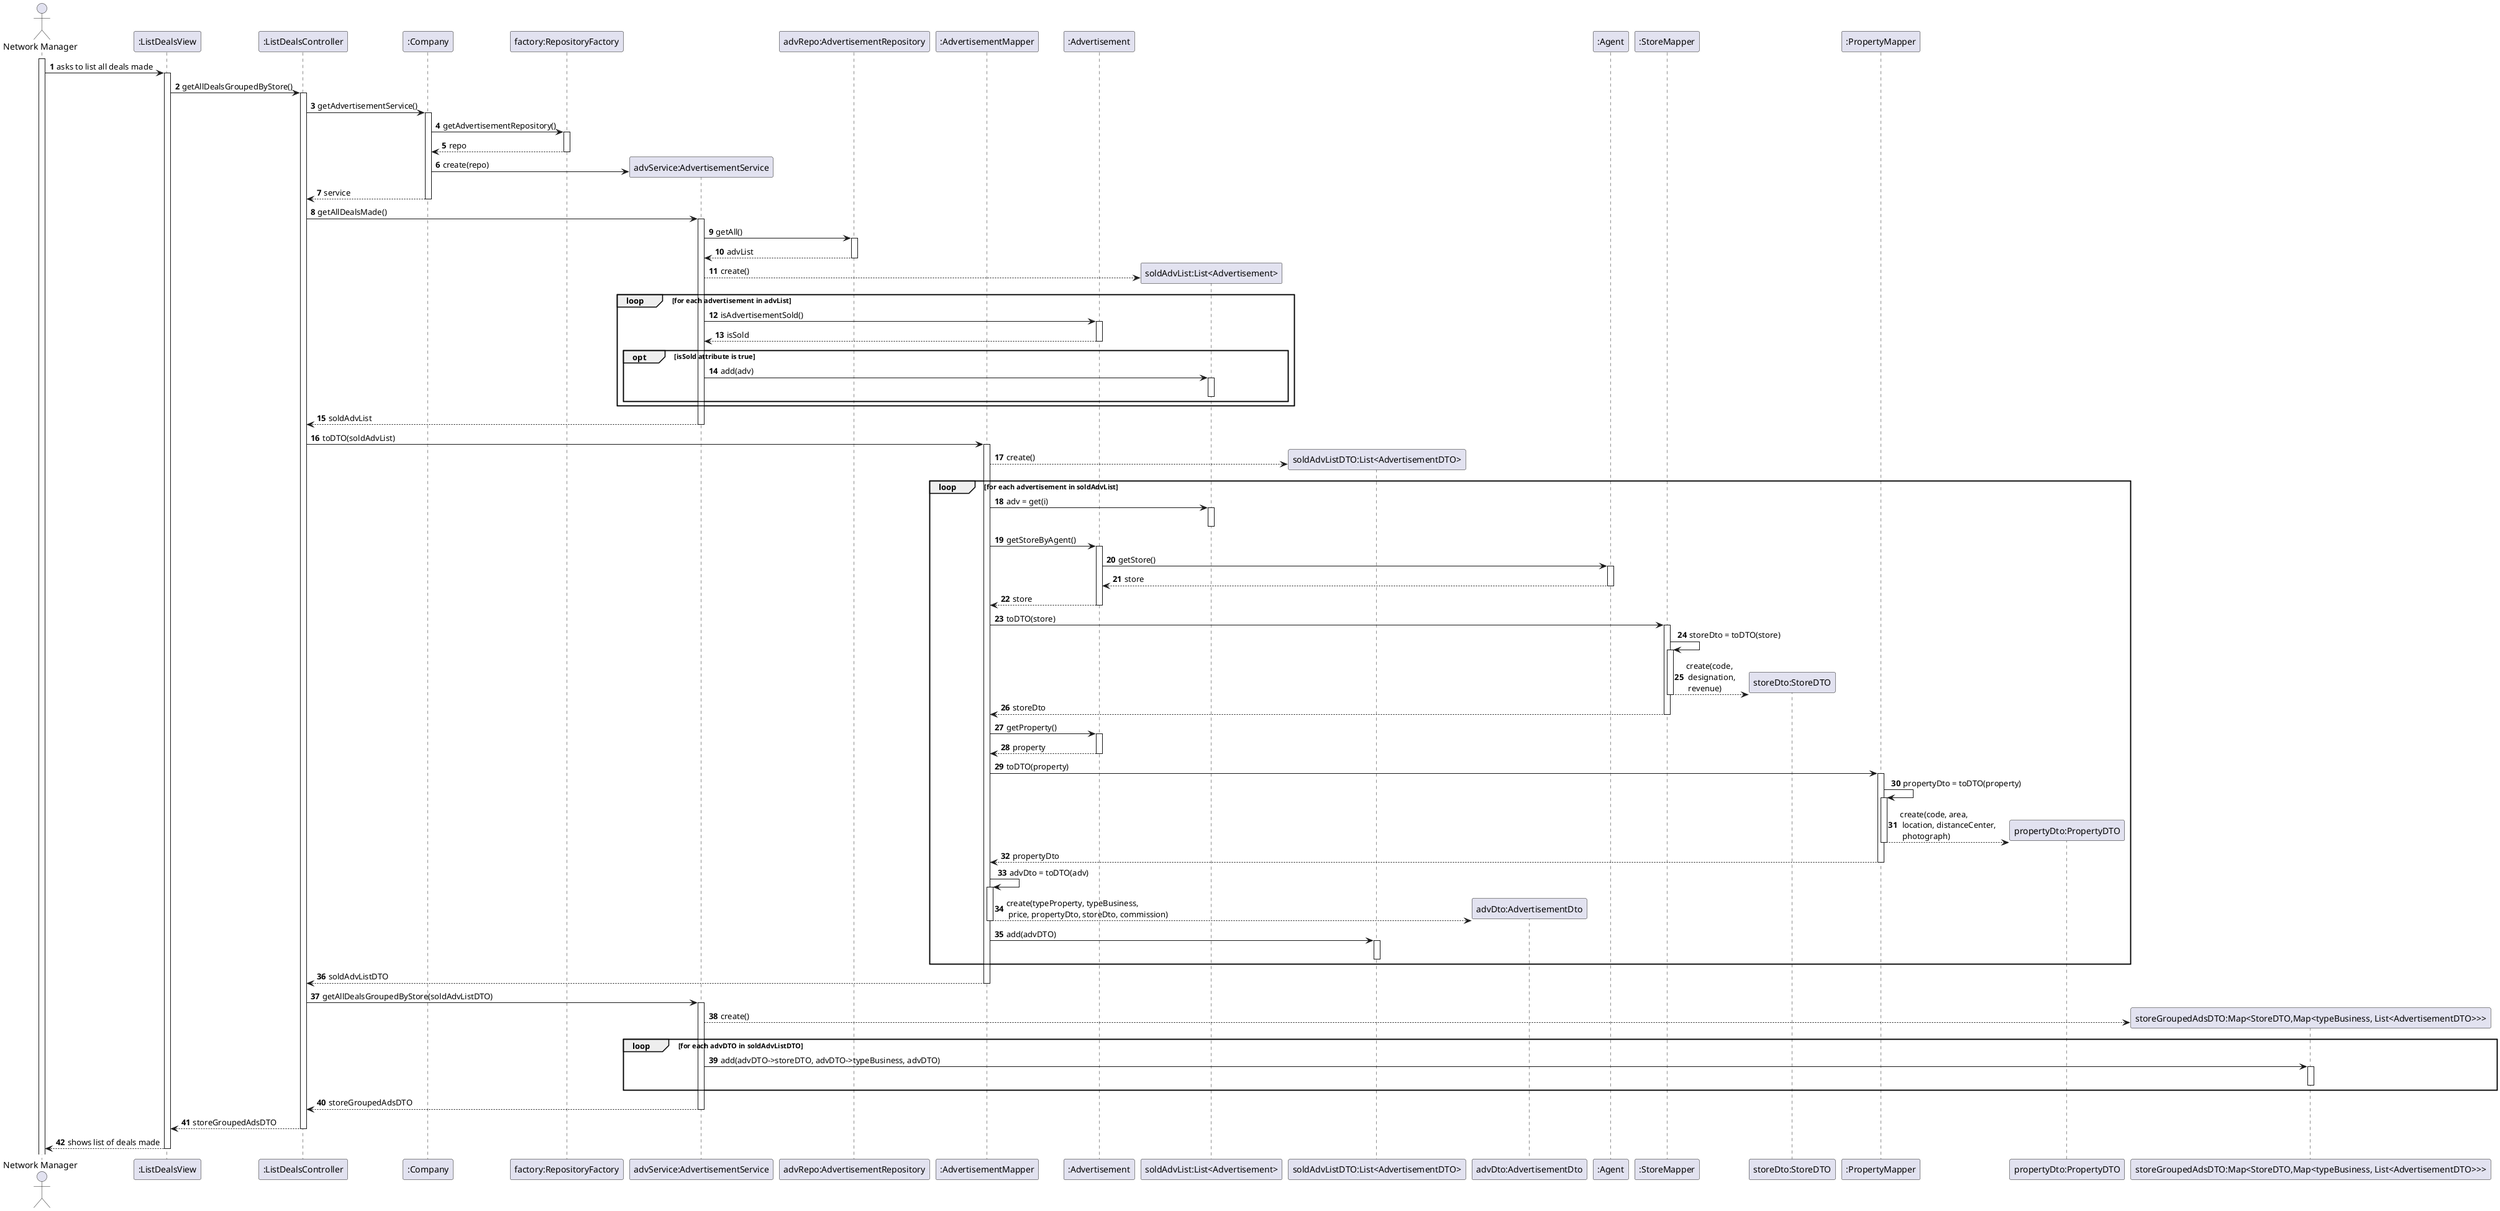 @startuml
'https://plantuml.com/sequence-diagram

autoactivate on
autonumber

actor "Network Manager" as netManager
participant ":ListDealsView" as UI
participant ":ListDealsController" as Ctrl
participant ":Company" as Company
participant "factory:RepositoryFactory" as Factory
participant "advService:AdvertisementService" as advService
participant "advRepo:AdvertisementRepository" as advRepo
participant ":AdvertisementMapper" as advMapper
participant ":Advertisement" as adv
participant "soldAdvList:List<Advertisement>" as soldAdvList
participant "soldAdvListDTO:List<AdvertisementDTO>" AS soldAdvListDTO
participant "advDto:AdvertisementDto"
participant ":Agent" as agent
participant ":StoreMapper" as storeMapper
participant "storeDto:StoreDTO" as storeDTO
participant ":PropertyMapper" as propertyMapper
participant "propertyDto:PropertyDTO" as propDTO
participant "storeGroupedAdsDTO:Map<StoreDTO,Map<typeBusiness, List<AdvertisementDTO>>>" as storeGroupedAds

activate netManager

netManager -> UI: asks to list all deals made
UI -> Ctrl: getAllDealsGroupedByStore()

Ctrl -> Company: getAdvertisementService()
Company -> Factory: getAdvertisementRepository()
Factory --> Company: repo
Company -> advService**: create(repo)
Company-->Ctrl: service

Ctrl -> advService: getAllDealsMade()
advService -> advRepo: getAll()
advRepo --> advService: advList

advService --> soldAdvList**: create()

loop for each advertisement in advList
advService -> adv: isAdvertisementSold()
adv --> advService: isSold
opt isSold attribute is true
advService -> soldAdvList: add(adv)
deactivate
end opt
end loop

advService --> Ctrl: soldAdvList
Ctrl -> advMapper: toDTO(soldAdvList)
advMapper --> soldAdvListDTO**:create()
loop for each advertisement in soldAdvList
advMapper -> soldAdvList: adv = get(i)
deactivate
advMapper -> adv: getStoreByAgent()
adv -> agent: getStore()
agent --> adv: store
adv --> advMapper: store
advMapper -> storeMapper: toDTO(store)
storeMapper -> storeMapper: storeDto = toDTO(store)
storeMapper --> storeDTO**: create(code,\n designation,\n revenue)
deactivate
storeMapper --> advMapper: storeDto
advMapper -> adv: getProperty()
adv --> advMapper: property
advMapper -> propertyMapper: toDTO(property)
propertyMapper -> propertyMapper: propertyDto = toDTO(property)
propertyMapper --> propDTO**: create(code, area,\n location, distanceCenter,\n photograph)
deactivate
propertyMapper --> advMapper: propertyDto
advMapper->advMapper: advDto = toDTO(adv)
advMapper --> "advDto:AdvertisementDto"**: create(typeProperty, typeBusiness,\n price, propertyDto, storeDto, commission)
deactivate
advMapper -> soldAdvListDTO:add(advDTO)
deactivate soldAdvListDTO

end loop
advMapper --> Ctrl: soldAdvListDTO

Ctrl -> advService: getAllDealsGroupedByStore(soldAdvListDTO)
advService --> storeGroupedAds**: create()

loop for each advDTO in soldAdvListDTO
advService -> storeGroupedAds: add(advDTO->storeDTO, advDTO->typeBusiness, advDTO)
deactivate
end loop


advService --> Ctrl: storeGroupedAdsDTO
Ctrl --> UI: storeGroupedAdsDTO
UI --> netManager: shows list of deals made

@enduml
